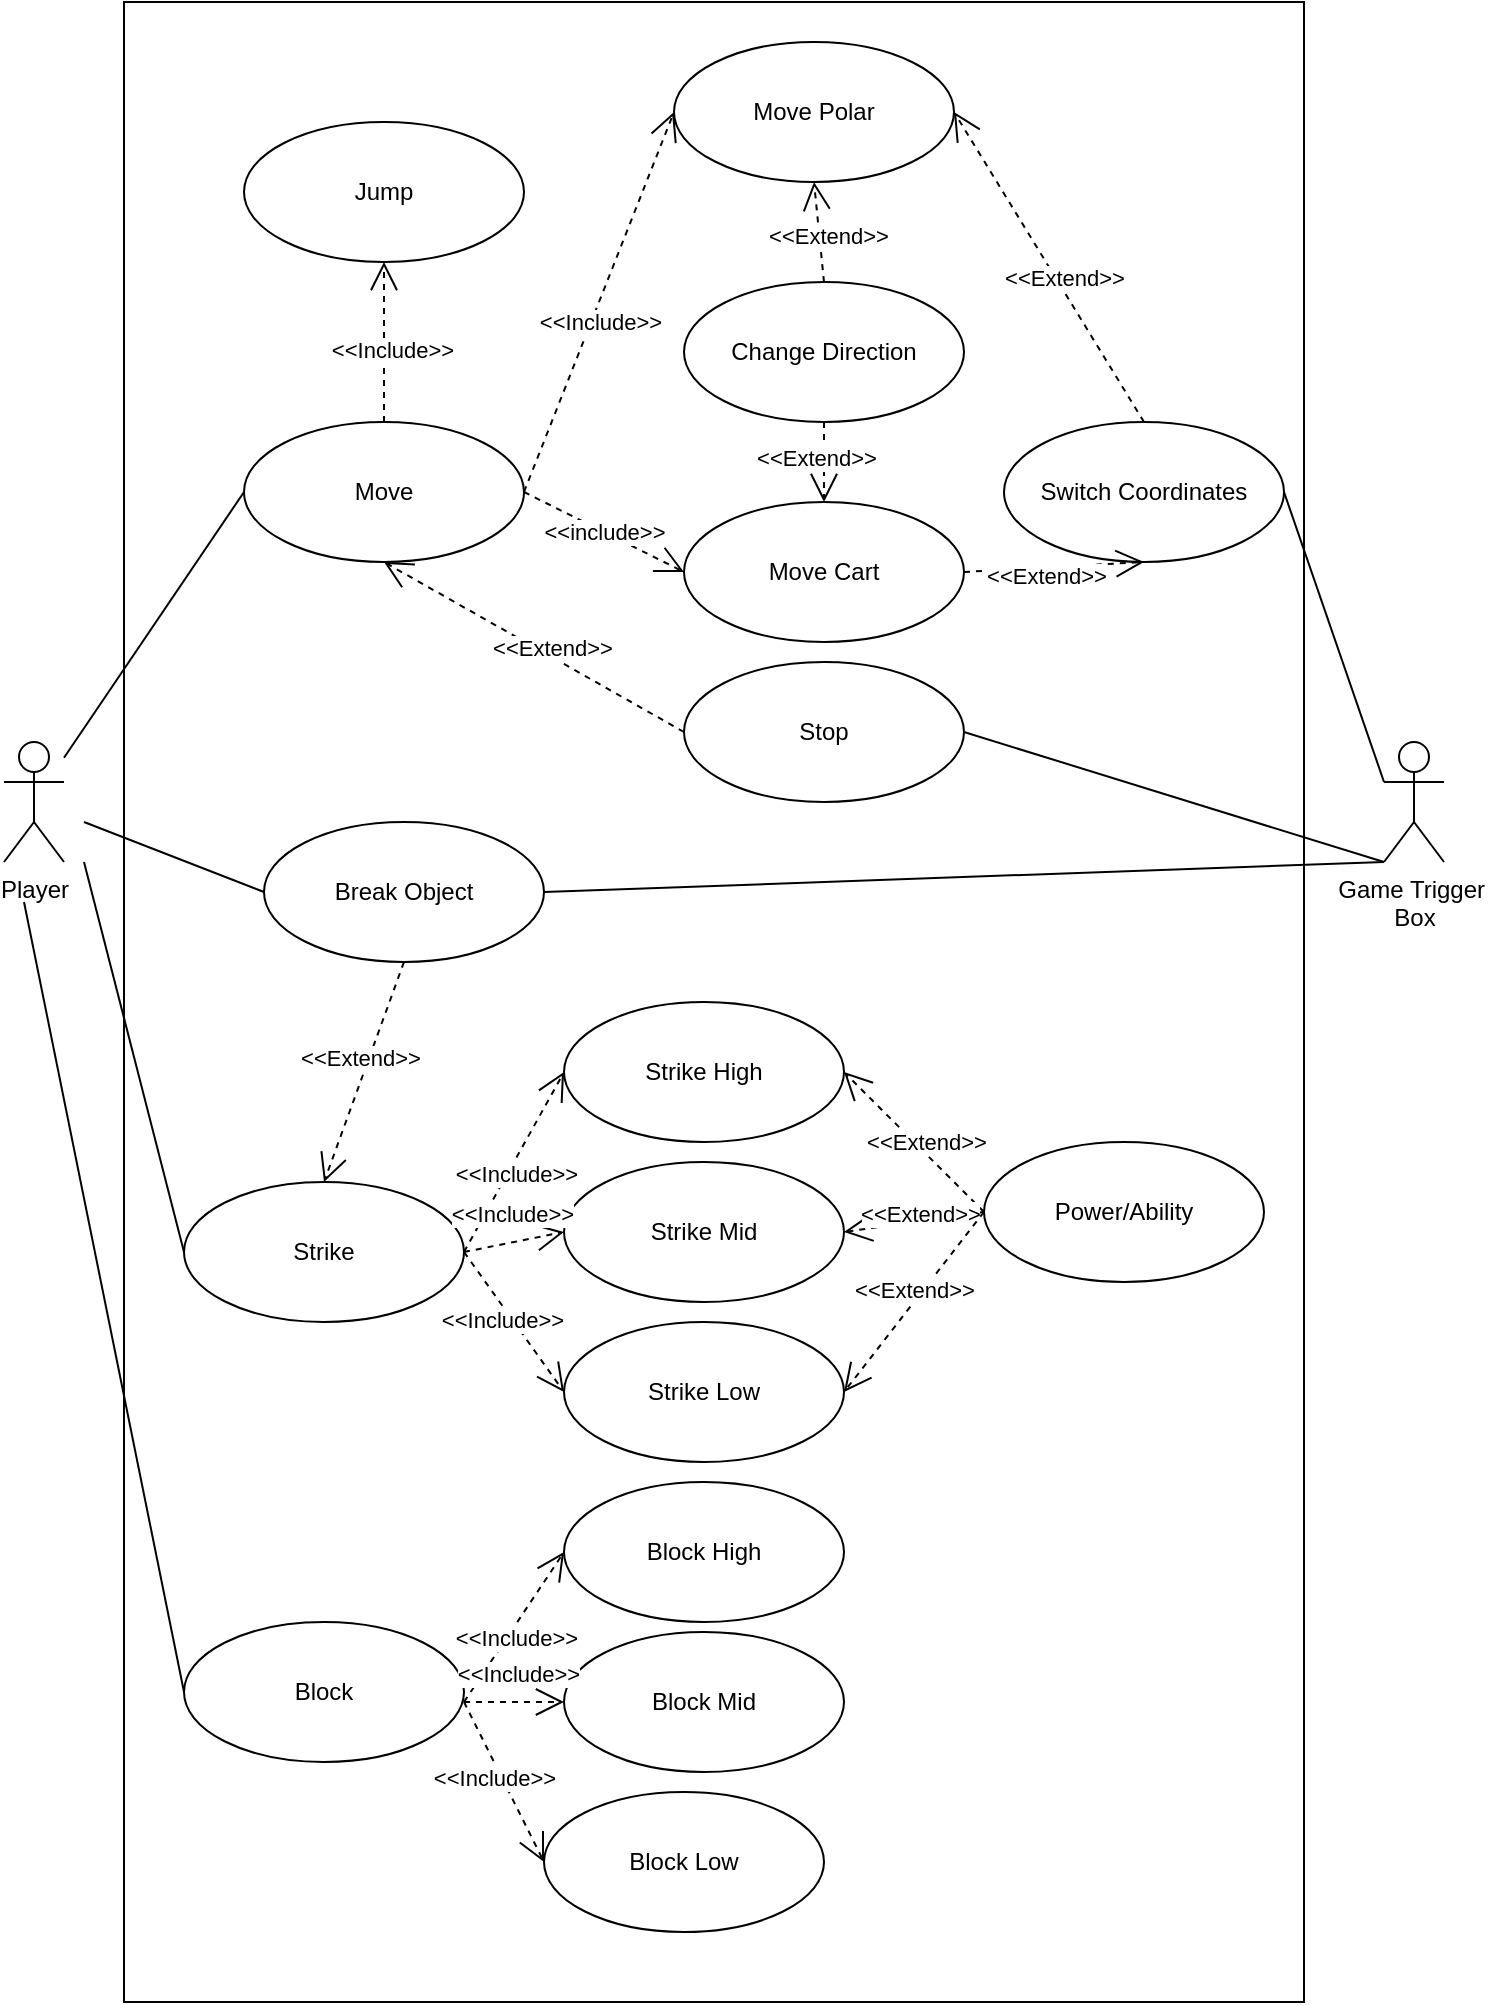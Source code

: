 <mxfile version="20.8.10" type="device" pages="2"><diagram id="seSTucHoo1LhnwVRWhBN" name="Player Use Case"><mxGraphModel dx="1076" dy="658" grid="1" gridSize="10" guides="1" tooltips="1" connect="1" arrows="1" fold="1" page="1" pageScale="1" pageWidth="850" pageHeight="1100" math="0" shadow="0"><root><mxCell id="0"/><mxCell id="1" parent="0"/><mxCell id="OwnbUmUOtyvt7vvxC0RG-67" value="" style="rounded=0;whiteSpace=wrap;html=1;" parent="1" vertex="1"><mxGeometry x="150" y="120" width="590" height="1000" as="geometry"/></mxCell><mxCell id="OwnbUmUOtyvt7vvxC0RG-1" value="Player&lt;br&gt;" style="shape=umlActor;verticalLabelPosition=bottom;verticalAlign=top;html=1;" parent="1" vertex="1"><mxGeometry x="90" y="490" width="30" height="60" as="geometry"/></mxCell><mxCell id="OwnbUmUOtyvt7vvxC0RG-10" value="Move Polar" style="ellipse;whiteSpace=wrap;html=1;" parent="1" vertex="1"><mxGeometry x="425" y="140" width="140" height="70" as="geometry"/></mxCell><mxCell id="OwnbUmUOtyvt7vvxC0RG-11" value="Move" style="ellipse;whiteSpace=wrap;html=1;" parent="1" vertex="1"><mxGeometry x="210" y="330" width="140" height="70" as="geometry"/></mxCell><mxCell id="OwnbUmUOtyvt7vvxC0RG-12" value="Move Cart" style="ellipse;whiteSpace=wrap;html=1;" parent="1" vertex="1"><mxGeometry x="430" y="370" width="140" height="70" as="geometry"/></mxCell><mxCell id="OwnbUmUOtyvt7vvxC0RG-16" value="&amp;lt;&amp;lt;include&amp;gt;&amp;gt;" style="endArrow=open;endSize=12;dashed=1;html=1;rounded=0;entryX=0;entryY=0.5;entryDx=0;entryDy=0;exitX=1;exitY=0.5;exitDx=0;exitDy=0;" parent="1" source="OwnbUmUOtyvt7vvxC0RG-11" target="OwnbUmUOtyvt7vvxC0RG-12" edge="1"><mxGeometry width="160" relative="1" as="geometry"><mxPoint x="310" y="500" as="sourcePoint"/><mxPoint x="460" y="540" as="targetPoint"/></mxGeometry></mxCell><mxCell id="OwnbUmUOtyvt7vvxC0RG-17" value="&amp;lt;&amp;lt;Include&amp;gt;&amp;gt;" style="endArrow=open;endSize=12;dashed=1;html=1;rounded=0;exitX=1;exitY=0.5;exitDx=0;exitDy=0;entryX=0;entryY=0.5;entryDx=0;entryDy=0;" parent="1" source="OwnbUmUOtyvt7vvxC0RG-11" target="OwnbUmUOtyvt7vvxC0RG-10" edge="1"><mxGeometry x="-0.092" y="-4" width="160" relative="1" as="geometry"><mxPoint x="410" y="495" as="sourcePoint"/><mxPoint x="340" y="330" as="targetPoint"/><mxPoint as="offset"/></mxGeometry></mxCell><mxCell id="OwnbUmUOtyvt7vvxC0RG-18" value="Change Direction" style="ellipse;whiteSpace=wrap;html=1;" parent="1" vertex="1"><mxGeometry x="430" y="260" width="140" height="70" as="geometry"/></mxCell><mxCell id="OwnbUmUOtyvt7vvxC0RG-21" value="&amp;lt;&amp;lt;Extend&amp;gt;&amp;gt;" style="endArrow=open;endSize=12;dashed=1;html=1;rounded=0;exitX=0.5;exitY=0;exitDx=0;exitDy=0;entryX=0.5;entryY=1;entryDx=0;entryDy=0;" parent="1" source="OwnbUmUOtyvt7vvxC0RG-18" target="OwnbUmUOtyvt7vvxC0RG-10" edge="1"><mxGeometry x="-0.092" y="-4" width="160" relative="1" as="geometry"><mxPoint x="350" y="435" as="sourcePoint"/><mxPoint x="410" y="385" as="targetPoint"/><mxPoint as="offset"/></mxGeometry></mxCell><mxCell id="OwnbUmUOtyvt7vvxC0RG-22" value="&amp;lt;&amp;lt;Extend&amp;gt;&amp;gt;" style="endArrow=open;endSize=12;dashed=1;html=1;rounded=0;exitX=0.5;exitY=1;exitDx=0;exitDy=0;entryX=0.5;entryY=0;entryDx=0;entryDy=0;" parent="1" source="OwnbUmUOtyvt7vvxC0RG-18" target="OwnbUmUOtyvt7vvxC0RG-12" edge="1"><mxGeometry x="-0.092" y="-4" width="160" relative="1" as="geometry"><mxPoint x="590.0" y="435" as="sourcePoint"/><mxPoint x="550" y="385" as="targetPoint"/><mxPoint as="offset"/></mxGeometry></mxCell><mxCell id="OwnbUmUOtyvt7vvxC0RG-24" value="Strike" style="ellipse;whiteSpace=wrap;html=1;" parent="1" vertex="1"><mxGeometry x="180" y="710" width="140" height="70" as="geometry"/></mxCell><mxCell id="OwnbUmUOtyvt7vvxC0RG-25" value="Strike High" style="ellipse;whiteSpace=wrap;html=1;" parent="1" vertex="1"><mxGeometry x="370" y="620" width="140" height="70" as="geometry"/></mxCell><mxCell id="OwnbUmUOtyvt7vvxC0RG-26" value="Strike Mid" style="ellipse;whiteSpace=wrap;html=1;" parent="1" vertex="1"><mxGeometry x="370" y="700" width="140" height="70" as="geometry"/></mxCell><mxCell id="OwnbUmUOtyvt7vvxC0RG-27" value="Strike Low" style="ellipse;whiteSpace=wrap;html=1;" parent="1" vertex="1"><mxGeometry x="370" y="780" width="140" height="70" as="geometry"/></mxCell><mxCell id="OwnbUmUOtyvt7vvxC0RG-28" value="&amp;lt;&amp;lt;Include&amp;gt;&amp;gt;" style="endArrow=open;endSize=12;dashed=1;html=1;rounded=0;exitX=1;exitY=0.5;exitDx=0;exitDy=0;entryX=0;entryY=0.5;entryDx=0;entryDy=0;" parent="1" source="OwnbUmUOtyvt7vvxC0RG-24" target="OwnbUmUOtyvt7vvxC0RG-25" edge="1"><mxGeometry x="-0.092" y="-4" width="160" relative="1" as="geometry"><mxPoint x="350" y="435" as="sourcePoint"/><mxPoint x="410" y="385" as="targetPoint"/><mxPoint as="offset"/></mxGeometry></mxCell><mxCell id="OwnbUmUOtyvt7vvxC0RG-29" value="&amp;lt;&amp;lt;Include&amp;gt;&amp;gt;" style="endArrow=open;endSize=12;dashed=1;html=1;rounded=0;exitX=1;exitY=0.5;exitDx=0;exitDy=0;entryX=0;entryY=0.5;entryDx=0;entryDy=0;" parent="1" source="OwnbUmUOtyvt7vvxC0RG-24" target="OwnbUmUOtyvt7vvxC0RG-26" edge="1"><mxGeometry x="0.08" y="14" width="160" relative="1" as="geometry"><mxPoint x="350" y="645" as="sourcePoint"/><mxPoint x="390" y="585" as="targetPoint"/><mxPoint as="offset"/></mxGeometry></mxCell><mxCell id="OwnbUmUOtyvt7vvxC0RG-30" value="&amp;lt;&amp;lt;Include&amp;gt;&amp;gt;" style="endArrow=open;endSize=12;dashed=1;html=1;rounded=0;exitX=1;exitY=0.5;exitDx=0;exitDy=0;entryX=0;entryY=0.5;entryDx=0;entryDy=0;" parent="1" source="OwnbUmUOtyvt7vvxC0RG-24" target="OwnbUmUOtyvt7vvxC0RG-27" edge="1"><mxGeometry x="-0.092" y="-4" width="160" relative="1" as="geometry"><mxPoint x="350" y="645" as="sourcePoint"/><mxPoint x="390" y="675" as="targetPoint"/><mxPoint as="offset"/></mxGeometry></mxCell><mxCell id="OwnbUmUOtyvt7vvxC0RG-31" value="" style="endArrow=none;html=1;rounded=0;entryX=0;entryY=0.5;entryDx=0;entryDy=0;" parent="1" source="OwnbUmUOtyvt7vvxC0RG-1" target="OwnbUmUOtyvt7vvxC0RG-11" edge="1"><mxGeometry width="50" height="50" relative="1" as="geometry"><mxPoint x="230" y="460" as="sourcePoint"/><mxPoint x="280" y="410" as="targetPoint"/></mxGeometry></mxCell><mxCell id="OwnbUmUOtyvt7vvxC0RG-32" value="" style="endArrow=none;html=1;rounded=0;entryX=0;entryY=0.5;entryDx=0;entryDy=0;" parent="1" target="OwnbUmUOtyvt7vvxC0RG-24" edge="1"><mxGeometry width="50" height="50" relative="1" as="geometry"><mxPoint x="130" y="550" as="sourcePoint"/><mxPoint x="220.0" y="375" as="targetPoint"/></mxGeometry></mxCell><mxCell id="OwnbUmUOtyvt7vvxC0RG-33" value="Switch Coordinates" style="ellipse;whiteSpace=wrap;html=1;" parent="1" vertex="1"><mxGeometry x="590" y="330" width="140" height="70" as="geometry"/></mxCell><mxCell id="OwnbUmUOtyvt7vvxC0RG-34" value="&amp;lt;&amp;lt;Extend&amp;gt;&amp;gt;" style="endArrow=open;endSize=12;dashed=1;html=1;rounded=0;exitX=0.5;exitY=0;exitDx=0;exitDy=0;entryX=1;entryY=0.5;entryDx=0;entryDy=0;" parent="1" source="OwnbUmUOtyvt7vvxC0RG-33" target="OwnbUmUOtyvt7vvxC0RG-10" edge="1"><mxGeometry x="-0.092" y="-4" width="160" relative="1" as="geometry"><mxPoint x="510" y="340" as="sourcePoint"/><mxPoint x="510" y="290" as="targetPoint"/><mxPoint as="offset"/></mxGeometry></mxCell><mxCell id="OwnbUmUOtyvt7vvxC0RG-35" value="&amp;lt;&amp;lt;Extend&amp;gt;&amp;gt;" style="endArrow=open;endSize=12;dashed=1;html=1;rounded=0;exitX=1;exitY=0.5;exitDx=0;exitDy=0;entryX=0.5;entryY=1;entryDx=0;entryDy=0;" parent="1" source="OwnbUmUOtyvt7vvxC0RG-12" target="OwnbUmUOtyvt7vvxC0RG-33" edge="1"><mxGeometry x="-0.092" y="-4" width="160" relative="1" as="geometry"><mxPoint x="690.0" y="515" as="sourcePoint"/><mxPoint x="600" y="430" as="targetPoint"/><mxPoint as="offset"/></mxGeometry></mxCell><mxCell id="OwnbUmUOtyvt7vvxC0RG-36" value="Game Trigger&amp;nbsp;&lt;br&gt;Box" style="shape=umlActor;verticalLabelPosition=bottom;verticalAlign=top;html=1;outlineConnect=0;" parent="1" vertex="1"><mxGeometry x="780" y="490" width="30" height="60" as="geometry"/></mxCell><mxCell id="OwnbUmUOtyvt7vvxC0RG-38" value="" style="endArrow=none;html=1;rounded=0;entryX=0;entryY=0.333;entryDx=0;entryDy=0;entryPerimeter=0;exitX=1;exitY=0.5;exitDx=0;exitDy=0;" parent="1" source="OwnbUmUOtyvt7vvxC0RG-33" target="OwnbUmUOtyvt7vvxC0RG-36" edge="1"><mxGeometry width="50" height="50" relative="1" as="geometry"><mxPoint x="520" y="500" as="sourcePoint"/><mxPoint x="570" y="450" as="targetPoint"/></mxGeometry></mxCell><mxCell id="OwnbUmUOtyvt7vvxC0RG-39" value="Stop" style="ellipse;whiteSpace=wrap;html=1;" parent="1" vertex="1"><mxGeometry x="430" y="450" width="140" height="70" as="geometry"/></mxCell><mxCell id="OwnbUmUOtyvt7vvxC0RG-40" value="&amp;lt;&amp;lt;Extend&amp;gt;&amp;gt;" style="endArrow=open;endSize=12;dashed=1;html=1;rounded=0;exitX=0;exitY=0.5;exitDx=0;exitDy=0;entryX=0.5;entryY=1;entryDx=0;entryDy=0;" parent="1" source="OwnbUmUOtyvt7vvxC0RG-39" target="OwnbUmUOtyvt7vvxC0RG-11" edge="1"><mxGeometry x="-0.092" y="-4" width="160" relative="1" as="geometry"><mxPoint x="580" y="495" as="sourcePoint"/><mxPoint x="670" y="410.0" as="targetPoint"/><mxPoint as="offset"/></mxGeometry></mxCell><mxCell id="OwnbUmUOtyvt7vvxC0RG-41" value="" style="endArrow=none;html=1;rounded=0;entryX=0;entryY=1;entryDx=0;entryDy=0;entryPerimeter=0;exitX=1;exitY=0.5;exitDx=0;exitDy=0;" parent="1" source="OwnbUmUOtyvt7vvxC0RG-39" target="OwnbUmUOtyvt7vvxC0RG-36" edge="1"><mxGeometry width="50" height="50" relative="1" as="geometry"><mxPoint x="740" y="375.0" as="sourcePoint"/><mxPoint x="800" y="410.0" as="targetPoint"/></mxGeometry></mxCell><mxCell id="OwnbUmUOtyvt7vvxC0RG-45" value="Block" style="ellipse;whiteSpace=wrap;html=1;" parent="1" vertex="1"><mxGeometry x="180" y="930" width="140" height="70" as="geometry"/></mxCell><mxCell id="OwnbUmUOtyvt7vvxC0RG-46" value="" style="endArrow=none;html=1;rounded=0;entryX=0;entryY=0.5;entryDx=0;entryDy=0;" parent="1" target="OwnbUmUOtyvt7vvxC0RG-45" edge="1"><mxGeometry width="50" height="50" relative="1" as="geometry"><mxPoint x="100" y="570" as="sourcePoint"/><mxPoint x="190" y="755" as="targetPoint"/></mxGeometry></mxCell><mxCell id="OwnbUmUOtyvt7vvxC0RG-47" value="Block Mid" style="ellipse;whiteSpace=wrap;html=1;" parent="1" vertex="1"><mxGeometry x="370" y="935" width="140" height="70" as="geometry"/></mxCell><mxCell id="OwnbUmUOtyvt7vvxC0RG-48" value="Block Low" style="ellipse;whiteSpace=wrap;html=1;" parent="1" vertex="1"><mxGeometry x="360" y="1015" width="140" height="70" as="geometry"/></mxCell><mxCell id="OwnbUmUOtyvt7vvxC0RG-49" value="&amp;lt;&amp;lt;Include&amp;gt;&amp;gt;" style="endArrow=open;endSize=12;dashed=1;html=1;rounded=0;exitX=1;exitY=0.5;exitDx=0;exitDy=0;entryX=0;entryY=0.5;entryDx=0;entryDy=0;" parent="1" target="OwnbUmUOtyvt7vvxC0RG-52" edge="1"><mxGeometry x="-0.092" y="-4" width="160" relative="1" as="geometry"><mxPoint x="320" y="970" as="sourcePoint"/><mxPoint x="370" y="880" as="targetPoint"/><mxPoint as="offset"/></mxGeometry></mxCell><mxCell id="OwnbUmUOtyvt7vvxC0RG-50" value="&amp;lt;&amp;lt;Include&amp;gt;&amp;gt;" style="endArrow=open;endSize=12;dashed=1;html=1;rounded=0;exitX=1;exitY=0.5;exitDx=0;exitDy=0;entryX=0;entryY=0.5;entryDx=0;entryDy=0;" parent="1" target="OwnbUmUOtyvt7vvxC0RG-47" edge="1"><mxGeometry x="0.08" y="14" width="160" relative="1" as="geometry"><mxPoint x="320" y="970" as="sourcePoint"/><mxPoint x="390" y="810" as="targetPoint"/><mxPoint as="offset"/></mxGeometry></mxCell><mxCell id="OwnbUmUOtyvt7vvxC0RG-51" value="&amp;lt;&amp;lt;Include&amp;gt;&amp;gt;" style="endArrow=open;endSize=12;dashed=1;html=1;rounded=0;exitX=1;exitY=0.5;exitDx=0;exitDy=0;entryX=0;entryY=0.5;entryDx=0;entryDy=0;" parent="1" target="OwnbUmUOtyvt7vvxC0RG-48" edge="1"><mxGeometry x="-0.092" y="-4" width="160" relative="1" as="geometry"><mxPoint x="320" y="970" as="sourcePoint"/><mxPoint x="390" y="900" as="targetPoint"/><mxPoint as="offset"/></mxGeometry></mxCell><mxCell id="OwnbUmUOtyvt7vvxC0RG-52" value="Block High" style="ellipse;whiteSpace=wrap;html=1;" parent="1" vertex="1"><mxGeometry x="370" y="860" width="140" height="70" as="geometry"/></mxCell><mxCell id="OwnbUmUOtyvt7vvxC0RG-53" value="Power/Ability" style="ellipse;whiteSpace=wrap;html=1;" parent="1" vertex="1"><mxGeometry x="580" y="690" width="140" height="70" as="geometry"/></mxCell><mxCell id="OwnbUmUOtyvt7vvxC0RG-54" value="&amp;lt;&amp;lt;Extend&amp;gt;&amp;gt;" style="endArrow=open;endSize=12;dashed=1;html=1;rounded=0;exitX=0;exitY=0.5;exitDx=0;exitDy=0;entryX=1;entryY=0.5;entryDx=0;entryDy=0;" parent="1" source="OwnbUmUOtyvt7vvxC0RG-53" target="OwnbUmUOtyvt7vvxC0RG-25" edge="1"><mxGeometry x="-0.092" y="-4" width="160" relative="1" as="geometry"><mxPoint x="570" y="725" as="sourcePoint"/><mxPoint x="660" y="640" as="targetPoint"/><mxPoint as="offset"/></mxGeometry></mxCell><mxCell id="OwnbUmUOtyvt7vvxC0RG-55" value="&amp;lt;&amp;lt;Extend&amp;gt;&amp;gt;" style="endArrow=open;endSize=12;dashed=1;html=1;rounded=0;entryX=1;entryY=0.5;entryDx=0;entryDy=0;exitX=0;exitY=0.5;exitDx=0;exitDy=0;" parent="1" source="OwnbUmUOtyvt7vvxC0RG-53" target="OwnbUmUOtyvt7vvxC0RG-26" edge="1"><mxGeometry x="-0.092" y="-4" width="160" relative="1" as="geometry"><mxPoint x="560" y="735" as="sourcePoint"/><mxPoint x="520" y="665" as="targetPoint"/><mxPoint as="offset"/></mxGeometry></mxCell><mxCell id="OwnbUmUOtyvt7vvxC0RG-56" value="&amp;lt;&amp;lt;Extend&amp;gt;&amp;gt;" style="endArrow=open;endSize=12;dashed=1;html=1;rounded=0;entryX=1;entryY=0.5;entryDx=0;entryDy=0;exitX=0;exitY=0.5;exitDx=0;exitDy=0;" parent="1" source="OwnbUmUOtyvt7vvxC0RG-53" target="OwnbUmUOtyvt7vvxC0RG-27" edge="1"><mxGeometry x="-0.092" y="-4" width="160" relative="1" as="geometry"><mxPoint x="610" y="735" as="sourcePoint"/><mxPoint x="520" y="745" as="targetPoint"/><mxPoint as="offset"/></mxGeometry></mxCell><mxCell id="OwnbUmUOtyvt7vvxC0RG-57" value="Break Object" style="ellipse;whiteSpace=wrap;html=1;" parent="1" vertex="1"><mxGeometry x="220" y="530" width="140" height="70" as="geometry"/></mxCell><mxCell id="OwnbUmUOtyvt7vvxC0RG-59" value="" style="endArrow=none;html=1;rounded=0;entryX=0;entryY=0.5;entryDx=0;entryDy=0;" parent="1" target="OwnbUmUOtyvt7vvxC0RG-57" edge="1"><mxGeometry width="50" height="50" relative="1" as="geometry"><mxPoint x="130" y="530" as="sourcePoint"/><mxPoint x="190" y="755" as="targetPoint"/></mxGeometry></mxCell><mxCell id="OwnbUmUOtyvt7vvxC0RG-61" value="&amp;lt;&amp;lt;Extend&amp;gt;&amp;gt;" style="endArrow=open;endSize=12;dashed=1;html=1;rounded=0;exitX=0.5;exitY=1;exitDx=0;exitDy=0;entryX=0.5;entryY=0;entryDx=0;entryDy=0;" parent="1" source="OwnbUmUOtyvt7vvxC0RG-57" target="OwnbUmUOtyvt7vvxC0RG-24" edge="1"><mxGeometry x="-0.092" y="-4" width="160" relative="1" as="geometry"><mxPoint x="250" y="650" as="sourcePoint"/><mxPoint x="180.0" y="580" as="targetPoint"/><mxPoint as="offset"/></mxGeometry></mxCell><mxCell id="OwnbUmUOtyvt7vvxC0RG-65" value="" style="endArrow=none;html=1;rounded=0;exitX=1;exitY=0.5;exitDx=0;exitDy=0;" parent="1" source="OwnbUmUOtyvt7vvxC0RG-57" edge="1"><mxGeometry width="50" height="50" relative="1" as="geometry"><mxPoint x="580" y="495" as="sourcePoint"/><mxPoint x="780" y="550" as="targetPoint"/></mxGeometry></mxCell><mxCell id="OwnbUmUOtyvt7vvxC0RG-68" value="Jump" style="ellipse;whiteSpace=wrap;html=1;" parent="1" vertex="1"><mxGeometry x="210" y="180" width="140" height="70" as="geometry"/></mxCell><mxCell id="OwnbUmUOtyvt7vvxC0RG-69" value="&amp;lt;&amp;lt;Include&amp;gt;&amp;gt;" style="endArrow=open;endSize=12;dashed=1;html=1;rounded=0;exitX=0.5;exitY=0;exitDx=0;exitDy=0;entryX=0.5;entryY=1;entryDx=0;entryDy=0;" parent="1" source="OwnbUmUOtyvt7vvxC0RG-11" target="OwnbUmUOtyvt7vvxC0RG-68" edge="1"><mxGeometry x="-0.092" y="-4" width="160" relative="1" as="geometry"><mxPoint x="360.0" y="375" as="sourcePoint"/><mxPoint x="435.0" y="185" as="targetPoint"/><mxPoint as="offset"/></mxGeometry></mxCell></root></mxGraphModel></diagram><diagram id="OBhIjH2zHerM8qBEZll9" name="Page-2"><mxGraphModel dx="2294" dy="1960" grid="1" gridSize="10" guides="1" tooltips="1" connect="1" arrows="1" fold="1" page="1" pageScale="1" pageWidth="850" pageHeight="1100" math="0" shadow="0"><root><mxCell id="0"/><mxCell id="1" parent="0"/><mxCell id="OwuHbdbNRBYfXwNDuRYA-1" value="&lt;&lt;interface&gt;&gt;&#10;ICombatable" style="swimlane;fontStyle=1;align=center;verticalAlign=top;childLayout=stackLayout;horizontal=1;startSize=40;horizontalStack=0;resizeParent=1;resizeParentMax=0;resizeLast=0;collapsible=1;marginBottom=0;" parent="1" vertex="1"><mxGeometry x="-760" y="-520" width="260" height="154" as="geometry"/></mxCell><mxCell id="OwuHbdbNRBYfXwNDuRYA-3" value="" style="line;strokeWidth=1;fillColor=none;align=left;verticalAlign=middle;spacingTop=-1;spacingLeft=3;spacingRight=3;rotatable=0;labelPosition=right;points=[];portConstraint=eastwest;strokeColor=inherit;" parent="OwuHbdbNRBYfXwNDuRYA-1" vertex="1"><mxGeometry y="40" width="260" height="8" as="geometry"/></mxCell><mxCell id="OwuHbdbNRBYfXwNDuRYA-4" value="+ StrikeHigh(in other: ICombatable): void&#10;+ StrikeMid(in other: ICombatable): void&#10;+ StrikeLow(in other: ICombatable): void&#10;+ BlockHigh(): void&#10;+ BlockMid(): void&#10;+ BlockLow(): void" style="text;strokeColor=none;fillColor=none;align=left;verticalAlign=top;spacingLeft=4;spacingRight=4;overflow=hidden;rotatable=0;points=[[0,0.5],[1,0.5]];portConstraint=eastwest;" parent="OwuHbdbNRBYfXwNDuRYA-1" vertex="1"><mxGeometry y="48" width="260" height="106" as="geometry"/></mxCell><mxCell id="OwuHbdbNRBYfXwNDuRYA-6" value="&lt;&lt;interface&gt;&gt;&#10;IDamagable" style="swimlane;fontStyle=1;align=center;verticalAlign=top;childLayout=stackLayout;horizontal=1;startSize=40;horizontalStack=0;resizeParent=1;resizeParentMax=0;resizeLast=0;collapsible=1;marginBottom=0;" parent="1" vertex="1"><mxGeometry x="-30" y="-690" width="200" height="104" as="geometry"/></mxCell><mxCell id="OwuHbdbNRBYfXwNDuRYA-8" value="" style="line;strokeWidth=1;fillColor=none;align=left;verticalAlign=middle;spacingTop=-1;spacingLeft=3;spacingRight=3;rotatable=0;labelPosition=right;points=[];portConstraint=eastwest;strokeColor=inherit;" parent="OwuHbdbNRBYfXwNDuRYA-6" vertex="1"><mxGeometry y="40" width="200" height="8" as="geometry"/></mxCell><mxCell id="OwuHbdbNRBYfXwNDuRYA-9" value="+ AddDmg(in dmg:float): void&#10;+ RemoveDmg(in dmg:float): void&#10;+ Die(): void" style="text;strokeColor=none;fillColor=none;align=left;verticalAlign=top;spacingLeft=4;spacingRight=4;overflow=hidden;rotatable=0;points=[[0,0.5],[1,0.5]];portConstraint=eastwest;" parent="OwuHbdbNRBYfXwNDuRYA-6" vertex="1"><mxGeometry y="48" width="200" height="56" as="geometry"/></mxCell><mxCell id="OwuHbdbNRBYfXwNDuRYA-13" value="" style="endArrow=block;dashed=1;endFill=0;endSize=12;html=1;rounded=0;exitX=1;exitY=0;exitDx=0;exitDy=0;entryX=-0.018;entryY=1.104;entryDx=0;entryDy=0;entryPerimeter=0;" parent="1" source="OwuHbdbNRBYfXwNDuRYA-1" target="OwuHbdbNRBYfXwNDuRYA-9" edge="1"><mxGeometry width="160" relative="1" as="geometry"><mxPoint x="500" y="230" as="sourcePoint"/><mxPoint x="660" y="230" as="targetPoint"/></mxGeometry></mxCell><mxCell id="OwuHbdbNRBYfXwNDuRYA-16" value="ApolorMove" style="swimlane;fontStyle=1;align=center;verticalAlign=top;childLayout=stackLayout;horizontal=1;startSize=26;horizontalStack=0;resizeParent=1;resizeParentMax=0;resizeLast=0;collapsible=1;marginBottom=0;" parent="1" vertex="1"><mxGeometry x="-90" y="-290" width="230" height="190" as="geometry"/></mxCell><mxCell id="OwuHbdbNRBYfXwNDuRYA-17" value="+ canMove: bool&#10;+ cylStart: Vector3&#10;+ rotOffset: Quaternion&#10;+ axisRot: Transform&#10;+ movement: Vector3" style="text;strokeColor=none;fillColor=none;align=left;verticalAlign=top;spacingLeft=4;spacingRight=4;overflow=hidden;rotatable=0;points=[[0,0.5],[1,0.5]];portConstraint=eastwest;" parent="OwuHbdbNRBYfXwNDuRYA-16" vertex="1"><mxGeometry y="26" width="230" height="104" as="geometry"/></mxCell><mxCell id="OwuHbdbNRBYfXwNDuRYA-18" value="" style="line;strokeWidth=1;fillColor=none;align=left;verticalAlign=middle;spacingTop=-1;spacingLeft=3;spacingRight=3;rotatable=0;labelPosition=right;points=[];portConstraint=eastwest;strokeColor=inherit;" parent="OwuHbdbNRBYfXwNDuRYA-16" vertex="1"><mxGeometry y="130" width="230" height="8" as="geometry"/></mxCell><mxCell id="OwuHbdbNRBYfXwNDuRYA-19" value="+ Cyl2Cart(in polarIn: Vector3): Vector3&#10;+ Cart2Cyl(in cartIn: Vector3): Vector3&#10;+ Move(in trans:Vector3): void&#10;" style="text;strokeColor=none;fillColor=none;align=left;verticalAlign=top;spacingLeft=4;spacingRight=4;overflow=hidden;rotatable=0;points=[[0,0.5],[1,0.5]];portConstraint=eastwest;fontStyle=0" parent="OwuHbdbNRBYfXwNDuRYA-16" vertex="1"><mxGeometry y="138" width="230" height="52" as="geometry"/></mxCell><mxCell id="OwuHbdbNRBYfXwNDuRYA-25" value="&lt;&lt;interface&gt;&gt;&#10;IPushable" style="swimlane;fontStyle=1;align=center;verticalAlign=top;childLayout=stackLayout;horizontal=1;startSize=40;horizontalStack=0;resizeParent=1;resizeParentMax=0;resizeLast=0;collapsible=1;marginBottom=0;" parent="1" vertex="1"><mxGeometry x="640" y="-416" width="300" height="152" as="geometry"/></mxCell><mxCell id="OwuHbdbNRBYfXwNDuRYA-27" value="" style="line;strokeWidth=1;fillColor=none;align=left;verticalAlign=middle;spacingTop=-1;spacingLeft=3;spacingRight=3;rotatable=0;labelPosition=right;points=[];portConstraint=eastwest;strokeColor=inherit;" parent="OwuHbdbNRBYfXwNDuRYA-25" vertex="1"><mxGeometry y="40" width="300" height="8" as="geometry"/></mxCell><mxCell id="OwuHbdbNRBYfXwNDuRYA-28" value="+ SetTouch(in state: bool): void" style="text;strokeColor=none;fillColor=none;align=left;verticalAlign=top;spacingLeft=4;spacingRight=4;overflow=hidden;rotatable=0;points=[[0,0.5],[1,0.5]];portConstraint=eastwest;" parent="OwuHbdbNRBYfXwNDuRYA-25" vertex="1"><mxGeometry y="48" width="300" height="26" as="geometry"/></mxCell><mxCell id="OwuHbdbNRBYfXwNDuRYA-31" value="+ GetMovable(): bool" style="text;strokeColor=none;fillColor=none;align=left;verticalAlign=top;spacingLeft=4;spacingRight=4;overflow=hidden;rotatable=0;points=[[0,0.5],[1,0.5]];portConstraint=eastwest;" parent="OwuHbdbNRBYfXwNDuRYA-25" vertex="1"><mxGeometry y="74" width="300" height="26" as="geometry"/></mxCell><mxCell id="OwuHbdbNRBYfXwNDuRYA-32" value="+ Push(in move: Vector3): void" style="text;strokeColor=none;fillColor=none;align=left;verticalAlign=top;spacingLeft=4;spacingRight=4;overflow=hidden;rotatable=0;points=[[0,0.5],[1,0.5]];portConstraint=eastwest;" parent="OwuHbdbNRBYfXwNDuRYA-25" vertex="1"><mxGeometry y="100" width="300" height="26" as="geometry"/></mxCell><mxCell id="OwuHbdbNRBYfXwNDuRYA-34" value="+ Push(in move: Vector3, in pusher:IPushable): void" style="text;strokeColor=none;fillColor=none;align=left;verticalAlign=top;spacingLeft=4;spacingRight=4;overflow=hidden;rotatable=0;points=[[0,0.5],[1,0.5]];portConstraint=eastwest;" parent="OwuHbdbNRBYfXwNDuRYA-25" vertex="1"><mxGeometry y="126" width="300" height="26" as="geometry"/></mxCell><mxCell id="IDSy0nsmNOAapzMzSLWn-8" value="" style="rounded=0;whiteSpace=wrap;html=1;" parent="1" vertex="1"><mxGeometry x="-520" y="340" width="150" height="90" as="geometry"/></mxCell><mxCell id="IDSy0nsmNOAapzMzSLWn-9" value="Comment:&lt;br&gt;attributes kinda crap need to sort through later for essentials" style="text;html=1;strokeColor=none;fillColor=none;align=center;verticalAlign=middle;whiteSpace=wrap;rounded=0;" parent="1" vertex="1"><mxGeometry x="-520" y="370" width="150" height="30" as="geometry"/></mxCell><mxCell id="IDSy0nsmNOAapzMzSLWn-37" style="edgeStyle=orthogonalEdgeStyle;rounded=0;orthogonalLoop=1;jettySize=auto;html=1;exitX=0.5;exitY=1;exitDx=0;exitDy=0;" parent="1" source="IDSy0nsmNOAapzMzSLWn-12" target="OwuHbdbNRBYfXwNDuRYA-34" edge="1"><mxGeometry relative="1" as="geometry"/></mxCell><mxCell id="IDSy0nsmNOAapzMzSLWn-12" value="" style="rounded=0;whiteSpace=wrap;html=1;" parent="1" vertex="1"><mxGeometry x="990" y="-120" width="210" height="90" as="geometry"/></mxCell><mxCell id="IDSy0nsmNOAapzMzSLWn-13" value="Comment:&lt;br&gt;Pusher means the object trying to push THIS" style="text;html=1;strokeColor=none;fillColor=none;align=center;verticalAlign=middle;whiteSpace=wrap;rounded=0;" parent="1" vertex="1"><mxGeometry x="1020" y="-90" width="150" height="30" as="geometry"/></mxCell><mxCell id="IDSy0nsmNOAapzMzSLWn-16" value="PlayerMove" style="swimlane;fontStyle=1;align=center;verticalAlign=top;childLayout=stackLayout;horizontal=1;startSize=26;horizontalStack=0;resizeParent=1;resizeParentMax=0;resizeLast=0;collapsible=1;marginBottom=0;" parent="1" vertex="1"><mxGeometry x="150" y="507" width="190" height="138" as="geometry"/></mxCell><mxCell id="IDSy0nsmNOAapzMzSLWn-17" value="+ dir: int&#10;" style="text;strokeColor=none;fillColor=none;align=left;verticalAlign=top;spacingLeft=4;spacingRight=4;overflow=hidden;rotatable=0;points=[[0,0.5],[1,0.5]];portConstraint=eastwest;" parent="IDSy0nsmNOAapzMzSLWn-16" vertex="1"><mxGeometry y="26" width="190" height="26" as="geometry"/></mxCell><mxCell id="Y6iZsK6KKgKiiu6pHhPK-1" value="+AnimPlayer: AnimationController" style="text;strokeColor=none;fillColor=none;align=left;verticalAlign=top;spacingLeft=4;spacingRight=4;overflow=hidden;rotatable=0;points=[[0,0.5],[1,0.5]];portConstraint=eastwest;" parent="IDSy0nsmNOAapzMzSLWn-16" vertex="1"><mxGeometry y="52" width="190" height="26" as="geometry"/></mxCell><mxCell id="IDSy0nsmNOAapzMzSLWn-18" value="" style="line;strokeWidth=1;fillColor=none;align=left;verticalAlign=middle;spacingTop=-1;spacingLeft=3;spacingRight=3;rotatable=0;labelPosition=right;points=[];portConstraint=eastwest;strokeColor=inherit;" parent="IDSy0nsmNOAapzMzSLWn-16" vertex="1"><mxGeometry y="78" width="190" height="8" as="geometry"/></mxCell><mxCell id="IDSy0nsmNOAapzMzSLWn-19" value="+ Move(in trans: Vector3): void" style="text;strokeColor=none;fillColor=none;align=left;verticalAlign=top;spacingLeft=4;spacingRight=4;overflow=hidden;rotatable=0;points=[[0,0.5],[1,0.5]];portConstraint=eastwest;" parent="IDSy0nsmNOAapzMzSLWn-16" vertex="1"><mxGeometry y="86" width="190" height="26" as="geometry"/></mxCell><mxCell id="gUS5u5IEhyF6SH7MW7bU-27" value="+ Move(in trans: Vector3): void" style="text;strokeColor=none;fillColor=none;align=left;verticalAlign=top;spacingLeft=4;spacingRight=4;overflow=hidden;rotatable=0;points=[[0,0.5],[1,0.5]];portConstraint=eastwest;" parent="IDSy0nsmNOAapzMzSLWn-16" vertex="1"><mxGeometry y="112" width="190" height="26" as="geometry"/></mxCell><mxCell id="IDSy0nsmNOAapzMzSLWn-21" value="" style="endArrow=block;dashed=1;endFill=0;endSize=12;html=1;rounded=0;exitX=0;exitY=0.25;exitDx=0;exitDy=0;entryX=0.02;entryY=1.064;entryDx=0;entryDy=0;entryPerimeter=0;" parent="1" source="IDSy0nsmNOAapzMzSLWn-16" target="OwuHbdbNRBYfXwNDuRYA-4" edge="1"><mxGeometry width="160" relative="1" as="geometry"><mxPoint x="70" y="510" as="sourcePoint"/><mxPoint x="-106.981" y="380" as="targetPoint"/></mxGeometry></mxCell><mxCell id="IDSy0nsmNOAapzMzSLWn-25" value="MainPlayer" style="swimlane;fontStyle=1;align=center;verticalAlign=top;childLayout=stackLayout;horizontal=1;startSize=30;horizontalStack=0;resizeParent=1;resizeParentMax=0;resizeLast=0;collapsible=1;marginBottom=0;" parent="1" vertex="1"><mxGeometry x="-20" y="660" width="160" height="116" as="geometry"/></mxCell><mxCell id="IDSy0nsmNOAapzMzSLWn-26" value="+ field: type" style="text;strokeColor=none;fillColor=none;align=left;verticalAlign=top;spacingLeft=4;spacingRight=4;overflow=hidden;rotatable=0;points=[[0,0.5],[1,0.5]];portConstraint=eastwest;" parent="IDSy0nsmNOAapzMzSLWn-25" vertex="1"><mxGeometry y="30" width="160" height="26" as="geometry"/></mxCell><mxCell id="IDSy0nsmNOAapzMzSLWn-27" value="" style="line;strokeWidth=1;fillColor=none;align=left;verticalAlign=middle;spacingTop=-1;spacingLeft=3;spacingRight=3;rotatable=0;labelPosition=right;points=[];portConstraint=eastwest;strokeColor=inherit;" parent="IDSy0nsmNOAapzMzSLWn-25" vertex="1"><mxGeometry y="56" width="160" height="8" as="geometry"/></mxCell><mxCell id="gUS5u5IEhyF6SH7MW7bU-25" value="+ Start(): void" style="text;strokeColor=none;fillColor=none;align=left;verticalAlign=top;spacingLeft=4;spacingRight=4;overflow=hidden;rotatable=0;points=[[0,0.5],[1,0.5]];portConstraint=eastwest;" parent="IDSy0nsmNOAapzMzSLWn-25" vertex="1"><mxGeometry y="64" width="160" height="26" as="geometry"/></mxCell><mxCell id="IDSy0nsmNOAapzMzSLWn-28" value="+ Update(): void" style="text;strokeColor=none;fillColor=none;align=left;verticalAlign=top;spacingLeft=4;spacingRight=4;overflow=hidden;rotatable=0;points=[[0,0.5],[1,0.5]];portConstraint=eastwest;" parent="IDSy0nsmNOAapzMzSLWn-25" vertex="1"><mxGeometry y="90" width="160" height="26" as="geometry"/></mxCell><mxCell id="IDSy0nsmNOAapzMzSLWn-29" value="SecondaryPlayer" style="swimlane;fontStyle=1;align=center;verticalAlign=top;childLayout=stackLayout;horizontal=1;startSize=26;horizontalStack=0;resizeParent=1;resizeParentMax=0;resizeLast=0;collapsible=1;marginBottom=0;" parent="1" vertex="1"><mxGeometry x="340" y="660" width="160" height="112" as="geometry"/></mxCell><mxCell id="IDSy0nsmNOAapzMzSLWn-30" value="+ field: type" style="text;strokeColor=none;fillColor=none;align=left;verticalAlign=top;spacingLeft=4;spacingRight=4;overflow=hidden;rotatable=0;points=[[0,0.5],[1,0.5]];portConstraint=eastwest;" parent="IDSy0nsmNOAapzMzSLWn-29" vertex="1"><mxGeometry y="26" width="160" height="26" as="geometry"/></mxCell><mxCell id="IDSy0nsmNOAapzMzSLWn-31" value="" style="line;strokeWidth=1;fillColor=none;align=left;verticalAlign=middle;spacingTop=-1;spacingLeft=3;spacingRight=3;rotatable=0;labelPosition=right;points=[];portConstraint=eastwest;strokeColor=inherit;" parent="IDSy0nsmNOAapzMzSLWn-29" vertex="1"><mxGeometry y="52" width="160" height="8" as="geometry"/></mxCell><mxCell id="IDSy0nsmNOAapzMzSLWn-32" value="+ Start(): void" style="text;strokeColor=none;fillColor=none;align=left;verticalAlign=top;spacingLeft=4;spacingRight=4;overflow=hidden;rotatable=0;points=[[0,0.5],[1,0.5]];portConstraint=eastwest;" parent="IDSy0nsmNOAapzMzSLWn-29" vertex="1"><mxGeometry y="60" width="160" height="26" as="geometry"/></mxCell><mxCell id="gUS5u5IEhyF6SH7MW7bU-24" value="+ Update(): void" style="text;strokeColor=none;fillColor=none;align=left;verticalAlign=top;spacingLeft=4;spacingRight=4;overflow=hidden;rotatable=0;points=[[0,0.5],[1,0.5]];portConstraint=eastwest;" parent="IDSy0nsmNOAapzMzSLWn-29" vertex="1"><mxGeometry y="86" width="160" height="26" as="geometry"/></mxCell><mxCell id="IDSy0nsmNOAapzMzSLWn-33" value="" style="endArrow=block;dashed=1;endFill=0;endSize=12;html=1;rounded=0;exitX=0.5;exitY=0;exitDx=0;exitDy=0;entryX=-0.011;entryY=0.975;entryDx=0;entryDy=0;entryPerimeter=0;" parent="1" source="IDSy0nsmNOAapzMzSLWn-25" target="IDSy0nsmNOAapzMzSLWn-19" edge="1"><mxGeometry width="160" relative="1" as="geometry"><mxPoint x="-326.3" y="644" as="sourcePoint"/><mxPoint x="-313.693" y="507" as="targetPoint"/></mxGeometry></mxCell><mxCell id="IDSy0nsmNOAapzMzSLWn-34" value="" style="endArrow=block;dashed=1;endFill=0;endSize=12;html=1;rounded=0;exitX=0.5;exitY=0;exitDx=0;exitDy=0;entryX=1.015;entryY=1.03;entryDx=0;entryDy=0;entryPerimeter=0;" parent="1" source="IDSy0nsmNOAapzMzSLWn-29" target="IDSy0nsmNOAapzMzSLWn-19" edge="1"><mxGeometry width="160" relative="1" as="geometry"><mxPoint x="-68" y="617.65" as="sourcePoint"/><mxPoint x="0.24" y="570.0" as="targetPoint"/></mxGeometry></mxCell><mxCell id="IDSy0nsmNOAapzMzSLWn-35" value="" style="endArrow=block;dashed=1;endFill=0;endSize=12;html=1;rounded=0;entryX=0.757;entryY=1.391;entryDx=0;entryDy=0;exitX=1;exitY=0;exitDx=0;exitDy=0;entryPerimeter=0;" parent="1" source="IDSy0nsmNOAapzMzSLWn-16" target="OwuHbdbNRBYfXwNDuRYA-34" edge="1"><mxGeometry width="160" relative="1" as="geometry"><mxPoint x="140" y="510" as="sourcePoint"/><mxPoint x="410" y="320" as="targetPoint"/></mxGeometry></mxCell><mxCell id="IDSy0nsmNOAapzMzSLWn-39" value="BreakableObject" style="swimlane;fontStyle=1;align=center;verticalAlign=top;childLayout=stackLayout;horizontal=1;startSize=26;horizontalStack=0;resizeParent=1;resizeParentMax=0;resizeLast=0;collapsible=1;marginBottom=0;" parent="1" vertex="1"><mxGeometry x="240" y="-86" width="160" height="86" as="geometry"/></mxCell><mxCell id="IDSy0nsmNOAapzMzSLWn-40" value="+ field: type" style="text;strokeColor=none;fillColor=none;align=left;verticalAlign=top;spacingLeft=4;spacingRight=4;overflow=hidden;rotatable=0;points=[[0,0.5],[1,0.5]];portConstraint=eastwest;" parent="IDSy0nsmNOAapzMzSLWn-39" vertex="1"><mxGeometry y="26" width="160" height="26" as="geometry"/></mxCell><mxCell id="IDSy0nsmNOAapzMzSLWn-41" value="" style="line;strokeWidth=1;fillColor=none;align=left;verticalAlign=middle;spacingTop=-1;spacingLeft=3;spacingRight=3;rotatable=0;labelPosition=right;points=[];portConstraint=eastwest;strokeColor=inherit;" parent="IDSy0nsmNOAapzMzSLWn-39" vertex="1"><mxGeometry y="52" width="160" height="8" as="geometry"/></mxCell><mxCell id="IDSy0nsmNOAapzMzSLWn-42" value="+ method(type): type" style="text;strokeColor=none;fillColor=none;align=left;verticalAlign=top;spacingLeft=4;spacingRight=4;overflow=hidden;rotatable=0;points=[[0,0.5],[1,0.5]];portConstraint=eastwest;" parent="IDSy0nsmNOAapzMzSLWn-39" vertex="1"><mxGeometry y="60" width="160" height="26" as="geometry"/></mxCell><mxCell id="IDSy0nsmNOAapzMzSLWn-44" value="" style="endArrow=block;dashed=1;endFill=0;endSize=12;html=1;rounded=0;exitX=0;exitY=0;exitDx=0;exitDy=0;entryX=0.359;entryY=1.017;entryDx=0;entryDy=0;entryPerimeter=0;" parent="1" source="IDSy0nsmNOAapzMzSLWn-39" target="OwuHbdbNRBYfXwNDuRYA-9" edge="1"><mxGeometry width="160" relative="1" as="geometry"><mxPoint x="100" y="91" as="sourcePoint"/><mxPoint x="276.4" y="29.824" as="targetPoint"/></mxGeometry></mxCell><mxCell id="IDSy0nsmNOAapzMzSLWn-45" value="" style="endArrow=block;dashed=1;endFill=0;endSize=12;html=1;rounded=0;exitX=1;exitY=0;exitDx=0;exitDy=0;entryX=0;entryY=0.5;entryDx=0;entryDy=0;" parent="1" source="IDSy0nsmNOAapzMzSLWn-39" target="OwuHbdbNRBYfXwNDuRYA-34" edge="1"><mxGeometry width="160" relative="1" as="geometry"><mxPoint x="260" y="517" as="sourcePoint"/><mxPoint x="440" y="320" as="targetPoint"/></mxGeometry></mxCell><mxCell id="IDSy0nsmNOAapzMzSLWn-47" value="" style="endArrow=block;dashed=1;endFill=0;endSize=12;html=1;rounded=0;exitX=0.5;exitY=0;exitDx=0;exitDy=0;" parent="1" source="IDSy0nsmNOAapzMzSLWn-16" target="OwuHbdbNRBYfXwNDuRYA-19" edge="1"><mxGeometry width="160" relative="1" as="geometry"><mxPoint x="80" y="510" as="sourcePoint"/><mxPoint x="-64.361" y="440" as="targetPoint"/></mxGeometry></mxCell><mxCell id="IDSy0nsmNOAapzMzSLWn-51" value="" style="endArrow=block;dashed=1;endFill=0;endSize=12;html=1;rounded=0;entryX=0.954;entryY=1.02;entryDx=0;entryDy=0;exitX=0;exitY=0;exitDx=0;exitDy=0;entryPerimeter=0;" parent="1" source="IDSy0nsmNOAapzMzSLWn-39" target="OwuHbdbNRBYfXwNDuRYA-19" edge="1"><mxGeometry width="160" relative="1" as="geometry"><mxPoint x="340" y="90" as="sourcePoint"/><mxPoint x="171.8" y="-65.048" as="targetPoint"/></mxGeometry></mxCell><mxCell id="IDSy0nsmNOAapzMzSLWn-54" value="MovingWall" style="swimlane;fontStyle=1;align=center;verticalAlign=top;childLayout=stackLayout;horizontal=1;startSize=26;horizontalStack=0;resizeParent=1;resizeParentMax=0;resizeLast=0;collapsible=1;marginBottom=0;" parent="1" vertex="1"><mxGeometry x="230" y="90" width="160" height="86" as="geometry"/></mxCell><mxCell id="IDSy0nsmNOAapzMzSLWn-55" value="+ field: type" style="text;strokeColor=none;fillColor=none;align=left;verticalAlign=top;spacingLeft=4;spacingRight=4;overflow=hidden;rotatable=0;points=[[0,0.5],[1,0.5]];portConstraint=eastwest;" parent="IDSy0nsmNOAapzMzSLWn-54" vertex="1"><mxGeometry y="26" width="160" height="26" as="geometry"/></mxCell><mxCell id="IDSy0nsmNOAapzMzSLWn-56" value="" style="line;strokeWidth=1;fillColor=none;align=left;verticalAlign=middle;spacingTop=-1;spacingLeft=3;spacingRight=3;rotatable=0;labelPosition=right;points=[];portConstraint=eastwest;strokeColor=inherit;" parent="IDSy0nsmNOAapzMzSLWn-54" vertex="1"><mxGeometry y="52" width="160" height="8" as="geometry"/></mxCell><mxCell id="IDSy0nsmNOAapzMzSLWn-57" value="+ method(type): type" style="text;strokeColor=none;fillColor=none;align=left;verticalAlign=top;spacingLeft=4;spacingRight=4;overflow=hidden;rotatable=0;points=[[0,0.5],[1,0.5]];portConstraint=eastwest;" parent="IDSy0nsmNOAapzMzSLWn-54" vertex="1"><mxGeometry y="60" width="160" height="26" as="geometry"/></mxCell><mxCell id="IDSy0nsmNOAapzMzSLWn-58" value="" style="endArrow=block;dashed=1;endFill=0;endSize=12;html=1;rounded=0;exitX=0;exitY=0;exitDx=0;exitDy=0;entryX=0.837;entryY=1.113;entryDx=0;entryDy=0;entryPerimeter=0;" parent="1" source="IDSy0nsmNOAapzMzSLWn-54" target="OwuHbdbNRBYfXwNDuRYA-19" edge="1"><mxGeometry width="160" relative="1" as="geometry"><mxPoint x="300" y="40" as="sourcePoint"/><mxPoint x="220.0" y="40" as="targetPoint"/></mxGeometry></mxCell><mxCell id="IDSy0nsmNOAapzMzSLWn-59" value="" style="endArrow=block;dashed=1;endFill=0;endSize=12;html=1;rounded=0;exitX=1;exitY=0;exitDx=0;exitDy=0;" parent="1" source="IDSy0nsmNOAapzMzSLWn-54" target="OwuHbdbNRBYfXwNDuRYA-34" edge="1"><mxGeometry width="160" relative="1" as="geometry"><mxPoint x="300.0" y="185.0" as="sourcePoint"/><mxPoint x="220.0" y="40" as="targetPoint"/></mxGeometry></mxCell><mxCell id="gUS5u5IEhyF6SH7MW7bU-5" value="BreakableBarrier" style="swimlane;fontStyle=1;align=center;verticalAlign=top;childLayout=stackLayout;horizontal=1;startSize=26;horizontalStack=0;resizeParent=1;resizeParentMax=0;resizeLast=0;collapsible=1;marginBottom=0;" parent="1" vertex="1"><mxGeometry x="240" y="-300" width="160" height="86" as="geometry"/></mxCell><mxCell id="gUS5u5IEhyF6SH7MW7bU-6" value="+ field: type" style="text;strokeColor=none;fillColor=none;align=left;verticalAlign=top;spacingLeft=4;spacingRight=4;overflow=hidden;rotatable=0;points=[[0,0.5],[1,0.5]];portConstraint=eastwest;" parent="gUS5u5IEhyF6SH7MW7bU-5" vertex="1"><mxGeometry y="26" width="160" height="26" as="geometry"/></mxCell><mxCell id="gUS5u5IEhyF6SH7MW7bU-7" value="" style="line;strokeWidth=1;fillColor=none;align=left;verticalAlign=middle;spacingTop=-1;spacingLeft=3;spacingRight=3;rotatable=0;labelPosition=right;points=[];portConstraint=eastwest;strokeColor=inherit;" parent="gUS5u5IEhyF6SH7MW7bU-5" vertex="1"><mxGeometry y="52" width="160" height="8" as="geometry"/></mxCell><mxCell id="gUS5u5IEhyF6SH7MW7bU-8" value="+ method(type): type" style="text;strokeColor=none;fillColor=none;align=left;verticalAlign=top;spacingLeft=4;spacingRight=4;overflow=hidden;rotatable=0;points=[[0,0.5],[1,0.5]];portConstraint=eastwest;" parent="gUS5u5IEhyF6SH7MW7bU-5" vertex="1"><mxGeometry y="60" width="160" height="26" as="geometry"/></mxCell><mxCell id="gUS5u5IEhyF6SH7MW7bU-10" value="" style="endArrow=block;dashed=1;endFill=0;endSize=12;html=1;rounded=0;exitX=0;exitY=0;exitDx=0;exitDy=0;entryX=0.966;entryY=1.06;entryDx=0;entryDy=0;entryPerimeter=0;" parent="1" source="gUS5u5IEhyF6SH7MW7bU-5" target="OwuHbdbNRBYfXwNDuRYA-9" edge="1"><mxGeometry width="160" relative="1" as="geometry"><mxPoint x="380" y="-70" as="sourcePoint"/><mxPoint x="111.8" y="-175.048" as="targetPoint"/></mxGeometry></mxCell><mxCell id="gUS5u5IEhyF6SH7MW7bU-11" value="CamMove" style="swimlane;fontStyle=1;align=center;verticalAlign=top;childLayout=stackLayout;horizontal=1;startSize=26;horizontalStack=0;resizeParent=1;resizeParentMax=0;resizeLast=0;collapsible=1;marginBottom=0;" parent="1" vertex="1"><mxGeometry x="220" y="210" width="160" height="86" as="geometry"/></mxCell><mxCell id="gUS5u5IEhyF6SH7MW7bU-12" value="+ field: type" style="text;strokeColor=none;fillColor=none;align=left;verticalAlign=top;spacingLeft=4;spacingRight=4;overflow=hidden;rotatable=0;points=[[0,0.5],[1,0.5]];portConstraint=eastwest;" parent="gUS5u5IEhyF6SH7MW7bU-11" vertex="1"><mxGeometry y="26" width="160" height="26" as="geometry"/></mxCell><mxCell id="gUS5u5IEhyF6SH7MW7bU-13" value="" style="line;strokeWidth=1;fillColor=none;align=left;verticalAlign=middle;spacingTop=-1;spacingLeft=3;spacingRight=3;rotatable=0;labelPosition=right;points=[];portConstraint=eastwest;strokeColor=inherit;" parent="gUS5u5IEhyF6SH7MW7bU-11" vertex="1"><mxGeometry y="52" width="160" height="8" as="geometry"/></mxCell><mxCell id="gUS5u5IEhyF6SH7MW7bU-14" value="+ method(type): type" style="text;strokeColor=none;fillColor=none;align=left;verticalAlign=top;spacingLeft=4;spacingRight=4;overflow=hidden;rotatable=0;points=[[0,0.5],[1,0.5]];portConstraint=eastwest;" parent="gUS5u5IEhyF6SH7MW7bU-11" vertex="1"><mxGeometry y="60" width="160" height="26" as="geometry"/></mxCell><mxCell id="gUS5u5IEhyF6SH7MW7bU-16" value="" style="endArrow=block;dashed=1;endFill=0;endSize=12;html=1;rounded=0;exitX=0;exitY=0;exitDx=0;exitDy=0;entryX=0.693;entryY=1.045;entryDx=0;entryDy=0;entryPerimeter=0;" parent="1" source="gUS5u5IEhyF6SH7MW7bU-11" target="OwuHbdbNRBYfXwNDuRYA-19" edge="1"><mxGeometry width="160" relative="1" as="geometry"><mxPoint x="240" y="100.0" as="sourcePoint"/><mxPoint x="40" y="-100" as="targetPoint"/></mxGeometry></mxCell><mxCell id="gUS5u5IEhyF6SH7MW7bU-17" value="MovableHitBox" style="swimlane;fontStyle=1;align=center;verticalAlign=top;childLayout=stackLayout;horizontal=1;startSize=26;horizontalStack=0;resizeParent=1;resizeParentMax=0;resizeLast=0;collapsible=1;marginBottom=0;" parent="1" vertex="1"><mxGeometry x="-230" y="-30" width="190" height="190" as="geometry"/></mxCell><mxCell id="gUS5u5IEhyF6SH7MW7bU-18" value="+ rightOffsetPolar: Vector3" style="text;strokeColor=none;fillColor=none;align=left;verticalAlign=top;spacingLeft=4;spacingRight=4;overflow=hidden;rotatable=0;points=[[0,0.5],[1,0.5]];portConstraint=eastwest;" parent="gUS5u5IEhyF6SH7MW7bU-17" vertex="1"><mxGeometry y="26" width="190" height="26" as="geometry"/></mxCell><mxCell id="gUS5u5IEhyF6SH7MW7bU-23" value="+ leftOffsetPolar: Vector3" style="text;strokeColor=none;fillColor=none;align=left;verticalAlign=top;spacingLeft=4;spacingRight=4;overflow=hidden;rotatable=0;points=[[0,0.5],[1,0.5]];portConstraint=eastwest;" parent="gUS5u5IEhyF6SH7MW7bU-17" vertex="1"><mxGeometry y="52" width="190" height="26" as="geometry"/></mxCell><mxCell id="iHLu_pGSscV6I1vcs71y-1" value="+ parent: Transform" style="text;strokeColor=none;fillColor=none;align=left;verticalAlign=top;spacingLeft=4;spacingRight=4;overflow=hidden;rotatable=0;points=[[0,0.5],[1,0.5]];portConstraint=eastwest;" parent="gUS5u5IEhyF6SH7MW7bU-17" vertex="1"><mxGeometry y="78" width="190" height="26" as="geometry"/></mxCell><mxCell id="gUS5u5IEhyF6SH7MW7bU-19" value="" style="line;strokeWidth=1;fillColor=none;align=left;verticalAlign=middle;spacingTop=-1;spacingLeft=3;spacingRight=3;rotatable=0;labelPosition=right;points=[];portConstraint=eastwest;strokeColor=inherit;" parent="gUS5u5IEhyF6SH7MW7bU-17" vertex="1"><mxGeometry y="104" width="190" height="8" as="geometry"/></mxCell><mxCell id="gUS5u5IEhyF6SH7MW7bU-20" value="+ PolarOnRight(): void" style="text;strokeColor=none;fillColor=none;align=left;verticalAlign=top;spacingLeft=4;spacingRight=4;overflow=hidden;rotatable=0;points=[[0,0.5],[1,0.5]];portConstraint=eastwest;" parent="gUS5u5IEhyF6SH7MW7bU-17" vertex="1"><mxGeometry y="112" width="190" height="26" as="geometry"/></mxCell><mxCell id="gUS5u5IEhyF6SH7MW7bU-22" value="+ PolarOnLeft(): void" style="text;strokeColor=none;fillColor=none;align=left;verticalAlign=top;spacingLeft=4;spacingRight=4;overflow=hidden;rotatable=0;points=[[0,0.5],[1,0.5]];portConstraint=eastwest;" parent="gUS5u5IEhyF6SH7MW7bU-17" vertex="1"><mxGeometry y="138" width="190" height="26" as="geometry"/></mxCell><mxCell id="3TkNoqMtbp8F9rABr04R-44" value="+ Update(): void" style="text;strokeColor=none;fillColor=none;align=left;verticalAlign=top;spacingLeft=4;spacingRight=4;overflow=hidden;rotatable=0;points=[[0,0.5],[1,0.5]];portConstraint=eastwest;" parent="gUS5u5IEhyF6SH7MW7bU-17" vertex="1"><mxGeometry y="164" width="190" height="26" as="geometry"/></mxCell><mxCell id="gUS5u5IEhyF6SH7MW7bU-21" value="" style="endArrow=block;dashed=1;endFill=0;endSize=12;html=1;rounded=0;exitX=1;exitY=0;exitDx=0;exitDy=0;" parent="1" source="gUS5u5IEhyF6SH7MW7bU-17" target="OwuHbdbNRBYfXwNDuRYA-19" edge="1"><mxGeometry width="160" relative="1" as="geometry"><mxPoint x="-183.42" y="430" as="sourcePoint"/><mxPoint x="-380.0" y="-177" as="targetPoint"/></mxGeometry></mxCell><mxCell id="3TkNoqMtbp8F9rABr04R-1" value="CombatHandler" style="swimlane;fontStyle=1;align=center;verticalAlign=top;childLayout=stackLayout;horizontal=1;startSize=26;horizontalStack=0;resizeParent=1;resizeParentMax=0;resizeLast=0;collapsible=1;marginBottom=0;" parent="1" vertex="1"><mxGeometry x="-390" y="-340" width="270" height="278" as="geometry"/></mxCell><mxCell id="3TkNoqMtbp8F9rABr04R-2" value="+ health: float" style="text;strokeColor=none;fillColor=none;align=left;verticalAlign=top;spacingLeft=4;spacingRight=4;overflow=hidden;rotatable=0;points=[[0,0.5],[1,0.5]];portConstraint=eastwest;" parent="3TkNoqMtbp8F9rABr04R-1" vertex="1"><mxGeometry y="26" width="270" height="26" as="geometry"/></mxCell><mxCell id="3TkNoqMtbp8F9rABr04R-11" value="+ dmgMap: float[]" style="text;strokeColor=none;fillColor=none;align=left;verticalAlign=top;spacingLeft=4;spacingRight=4;overflow=hidden;rotatable=0;points=[[0,0.5],[1,0.5]];portConstraint=eastwest;" parent="3TkNoqMtbp8F9rABr04R-1" vertex="1"><mxGeometry y="52" width="270" height="26" as="geometry"/></mxCell><mxCell id="3TkNoqMtbp8F9rABr04R-12" value="+ other: CombatHandler&#10;+ coolDownMap:float[]&#10;+ BlockState: int&#10;+AnimPlayer: AnimationController" style="text;strokeColor=none;fillColor=none;align=left;verticalAlign=top;spacingLeft=4;spacingRight=4;overflow=hidden;rotatable=0;points=[[0,0.5],[1,0.5]];portConstraint=eastwest;" parent="3TkNoqMtbp8F9rABr04R-1" vertex="1"><mxGeometry y="78" width="270" height="62" as="geometry"/></mxCell><mxCell id="3TkNoqMtbp8F9rABr04R-3" value="" style="line;strokeWidth=1;fillColor=none;align=left;verticalAlign=middle;spacingTop=-1;spacingLeft=3;spacingRight=3;rotatable=0;labelPosition=right;points=[];portConstraint=eastwest;strokeColor=inherit;" parent="3TkNoqMtbp8F9rABr04R-1" vertex="1"><mxGeometry y="140" width="270" height="6" as="geometry"/></mxCell><mxCell id="3TkNoqMtbp8F9rABr04R-4" value="+ CoolTimeHard(in strikeType:int): IEnumerator&#10;+ CoolTimeAnim(in strikeType:int): IEnumerator&#10;+ GetInput(): void" style="text;strokeColor=none;fillColor=none;align=left;verticalAlign=top;spacingLeft=4;spacingRight=4;overflow=hidden;rotatable=0;points=[[0,0.5],[1,0.5]];portConstraint=eastwest;" parent="3TkNoqMtbp8F9rABr04R-1" vertex="1"><mxGeometry y="146" width="270" height="54" as="geometry"/></mxCell><mxCell id="iHLu_pGSscV6I1vcs71y-4" value="+ OnTriggerEnter(): void" style="text;strokeColor=none;fillColor=none;align=left;verticalAlign=top;spacingLeft=4;spacingRight=4;overflow=hidden;rotatable=0;points=[[0,0.5],[1,0.5]];portConstraint=eastwest;" parent="3TkNoqMtbp8F9rABr04R-1" vertex="1"><mxGeometry y="200" width="270" height="26" as="geometry"/></mxCell><mxCell id="iHLu_pGSscV6I1vcs71y-5" value="+ OnTriggerStay(): void" style="text;strokeColor=none;fillColor=none;align=left;verticalAlign=top;spacingLeft=4;spacingRight=4;overflow=hidden;rotatable=0;points=[[0,0.5],[1,0.5]];portConstraint=eastwest;" parent="3TkNoqMtbp8F9rABr04R-1" vertex="1"><mxGeometry y="226" width="270" height="26" as="geometry"/></mxCell><mxCell id="iHLu_pGSscV6I1vcs71y-6" value="+ OnTriggerExit(): void" style="text;strokeColor=none;fillColor=none;align=left;verticalAlign=top;spacingLeft=4;spacingRight=4;overflow=hidden;rotatable=0;points=[[0,0.5],[1,0.5]];portConstraint=eastwest;" parent="3TkNoqMtbp8F9rABr04R-1" vertex="1"><mxGeometry y="252" width="270" height="26" as="geometry"/></mxCell><mxCell id="3TkNoqMtbp8F9rABr04R-6" value="" style="endArrow=block;dashed=1;endFill=0;endSize=12;html=1;rounded=0;exitX=0;exitY=0;exitDx=0;exitDy=0;" parent="1" source="3TkNoqMtbp8F9rABr04R-1" target="OwuHbdbNRBYfXwNDuRYA-4" edge="1"><mxGeometry width="160" relative="1" as="geometry"><mxPoint x="160" y="517" as="sourcePoint"/><mxPoint x="-669.8" y="-219.216" as="targetPoint"/></mxGeometry></mxCell><mxCell id="3TkNoqMtbp8F9rABr04R-13" value="NullCombatHandler" style="swimlane;fontStyle=1;align=center;verticalAlign=top;childLayout=stackLayout;horizontal=1;startSize=26;horizontalStack=0;resizeParent=1;resizeParentMax=0;resizeLast=0;collapsible=1;marginBottom=0;" parent="1" vertex="1"><mxGeometry x="-560" y="-290" width="160" height="86" as="geometry"/></mxCell><mxCell id="3TkNoqMtbp8F9rABr04R-14" value="+ health =0 : float" style="text;strokeColor=none;fillColor=none;align=left;verticalAlign=top;spacingLeft=4;spacingRight=4;overflow=hidden;rotatable=0;points=[[0,0.5],[1,0.5]];portConstraint=eastwest;" parent="3TkNoqMtbp8F9rABr04R-13" vertex="1"><mxGeometry y="26" width="160" height="26" as="geometry"/></mxCell><mxCell id="3TkNoqMtbp8F9rABr04R-17" value="" style="line;strokeWidth=1;fillColor=none;align=left;verticalAlign=middle;spacingTop=-1;spacingLeft=3;spacingRight=3;rotatable=0;labelPosition=right;points=[];portConstraint=eastwest;strokeColor=inherit;" parent="3TkNoqMtbp8F9rABr04R-13" vertex="1"><mxGeometry y="52" width="160" height="8" as="geometry"/></mxCell><mxCell id="3TkNoqMtbp8F9rABr04R-18" value="+ method(type): type" style="text;strokeColor=none;fillColor=none;align=left;verticalAlign=top;spacingLeft=4;spacingRight=4;overflow=hidden;rotatable=0;points=[[0,0.5],[1,0.5]];portConstraint=eastwest;" parent="3TkNoqMtbp8F9rABr04R-13" vertex="1"><mxGeometry y="60" width="160" height="26" as="geometry"/></mxCell><mxCell id="3TkNoqMtbp8F9rABr04R-19" value="" style="endArrow=block;dashed=1;endFill=0;endSize=12;html=1;rounded=0;exitX=1;exitY=0;exitDx=0;exitDy=0;entryX=-0.005;entryY=0.083;entryDx=0;entryDy=0;entryPerimeter=0;" parent="1" source="3TkNoqMtbp8F9rABr04R-13" target="3TkNoqMtbp8F9rABr04R-1" edge="1"><mxGeometry width="160" relative="1" as="geometry"><mxPoint x="-340" y="-214" as="sourcePoint"/><mxPoint x="-530" y="-239.531" as="targetPoint"/></mxGeometry></mxCell><mxCell id="iHLu_pGSscV6I1vcs71y-2" style="edgeStyle=orthogonalEdgeStyle;rounded=0;orthogonalLoop=1;jettySize=auto;html=1;exitX=0;exitY=0.5;exitDx=0;exitDy=0;entryX=1;entryY=0.5;entryDx=0;entryDy=0;" parent="1" source="IDSy0nsmNOAapzMzSLWn-17" target="iHLu_pGSscV6I1vcs71y-1" edge="1"><mxGeometry relative="1" as="geometry"><Array as="points"><mxPoint x="60" y="546"/><mxPoint x="60" y="61"/></Array></mxGeometry></mxCell><mxCell id="Y6iZsK6KKgKiiu6pHhPK-2" value="CamMove" style="swimlane;fontStyle=1;align=center;verticalAlign=top;childLayout=stackLayout;horizontal=1;startSize=26;horizontalStack=0;resizeParent=1;resizeParentMax=0;resizeLast=0;collapsible=1;marginBottom=0;" parent="1" vertex="1"><mxGeometry x="560" y="421" width="160" height="112" as="geometry"/></mxCell><mxCell id="Y6iZsK6KKgKiiu6pHhPK-3" value="+ Player1Move: PlayerMove" style="text;strokeColor=none;fillColor=none;align=left;verticalAlign=top;spacingLeft=4;spacingRight=4;overflow=hidden;rotatable=0;points=[[0,0.5],[1,0.5]];portConstraint=eastwest;" parent="Y6iZsK6KKgKiiu6pHhPK-2" vertex="1"><mxGeometry y="26" width="160" height="26" as="geometry"/></mxCell><mxCell id="Y6iZsK6KKgKiiu6pHhPK-12" value="+ Player2Move: PlayerMove" style="text;strokeColor=none;fillColor=none;align=left;verticalAlign=top;spacingLeft=4;spacingRight=4;overflow=hidden;rotatable=0;points=[[0,0.5],[1,0.5]];portConstraint=eastwest;" parent="Y6iZsK6KKgKiiu6pHhPK-2" vertex="1"><mxGeometry y="52" width="160" height="26" as="geometry"/></mxCell><mxCell id="Y6iZsK6KKgKiiu6pHhPK-4" value="" style="line;strokeWidth=1;fillColor=none;align=left;verticalAlign=middle;spacingTop=-1;spacingLeft=3;spacingRight=3;rotatable=0;labelPosition=right;points=[];portConstraint=eastwest;strokeColor=inherit;" parent="Y6iZsK6KKgKiiu6pHhPK-2" vertex="1"><mxGeometry y="78" width="160" height="8" as="geometry"/></mxCell><mxCell id="Y6iZsK6KKgKiiu6pHhPK-5" value="+ method(type): type" style="text;strokeColor=none;fillColor=none;align=left;verticalAlign=top;spacingLeft=4;spacingRight=4;overflow=hidden;rotatable=0;points=[[0,0.5],[1,0.5]];portConstraint=eastwest;" parent="Y6iZsK6KKgKiiu6pHhPK-2" vertex="1"><mxGeometry y="86" width="160" height="26" as="geometry"/></mxCell><mxCell id="Y6iZsK6KKgKiiu6pHhPK-8" value="Relation" style="endArrow=open;html=1;endSize=12;startArrow=diamondThin;startSize=14;startFill=0;edgeStyle=orthogonalEdgeStyle;rounded=0;exitX=1;exitY=0.5;exitDx=0;exitDy=0;entryX=0;entryY=0.5;entryDx=0;entryDy=0;" parent="1" source="IDSy0nsmNOAapzMzSLWn-17" target="Y6iZsK6KKgKiiu6pHhPK-3" edge="1"><mxGeometry relative="1" as="geometry"><mxPoint x="440" y="360" as="sourcePoint"/><mxPoint x="600" y="360" as="targetPoint"/><Array as="points"><mxPoint x="460" y="546"/><mxPoint x="460" y="460"/></Array></mxGeometry></mxCell><mxCell id="Y6iZsK6KKgKiiu6pHhPK-9" value="0..n" style="edgeLabel;resizable=0;html=1;align=left;verticalAlign=top;" parent="Y6iZsK6KKgKiiu6pHhPK-8" connectable="0" vertex="1"><mxGeometry x="-1" relative="1" as="geometry"/></mxCell><mxCell id="Y6iZsK6KKgKiiu6pHhPK-10" value="1" style="edgeLabel;resizable=0;html=1;align=right;verticalAlign=top;" parent="Y6iZsK6KKgKiiu6pHhPK-8" connectable="0" vertex="1"><mxGeometry x="1" relative="1" as="geometry"/></mxCell></root></mxGraphModel></diagram></mxfile>